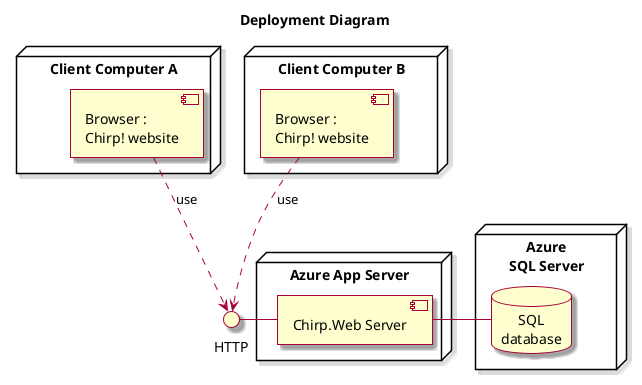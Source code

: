 @startuml

title Deployment Diagram

skin rose

node "Client Computer A" as N1 {
  component "Browser :\nChirp! website" as C1
}

node "Client Computer B" as N2 {
  component "Browser :\nChirp! website" as C2
}

node "Azure App Server" as AAS {
  component "Chirp.Web Server" as S
}

node "Azure\nSQL Server" as ASS {
  database "SQL\ndatabase" as DB
}


() HTTP as H

C1 ..> H : use
C2 ..> H : use

H - S

S - DB

@enduml
